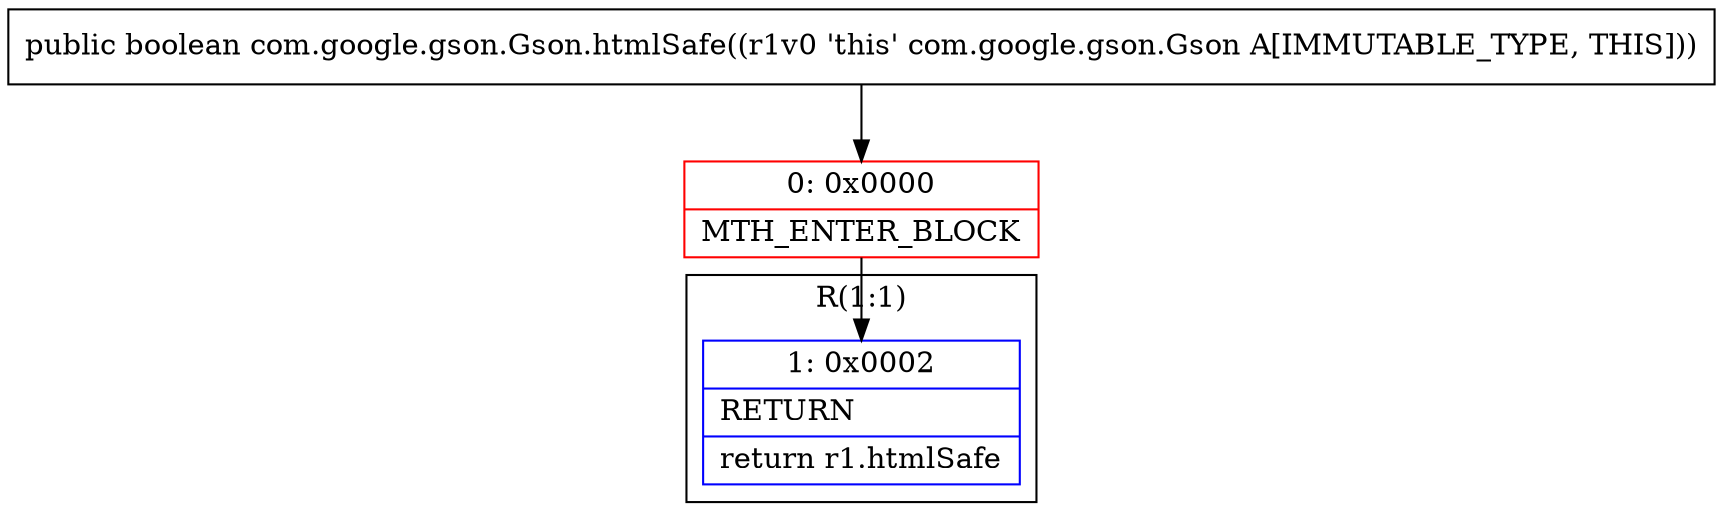 digraph "CFG forcom.google.gson.Gson.htmlSafe()Z" {
subgraph cluster_Region_533779804 {
label = "R(1:1)";
node [shape=record,color=blue];
Node_1 [shape=record,label="{1\:\ 0x0002|RETURN\l|return r1.htmlSafe\l}"];
}
Node_0 [shape=record,color=red,label="{0\:\ 0x0000|MTH_ENTER_BLOCK\l}"];
MethodNode[shape=record,label="{public boolean com.google.gson.Gson.htmlSafe((r1v0 'this' com.google.gson.Gson A[IMMUTABLE_TYPE, THIS])) }"];
MethodNode -> Node_0;
Node_0 -> Node_1;
}


